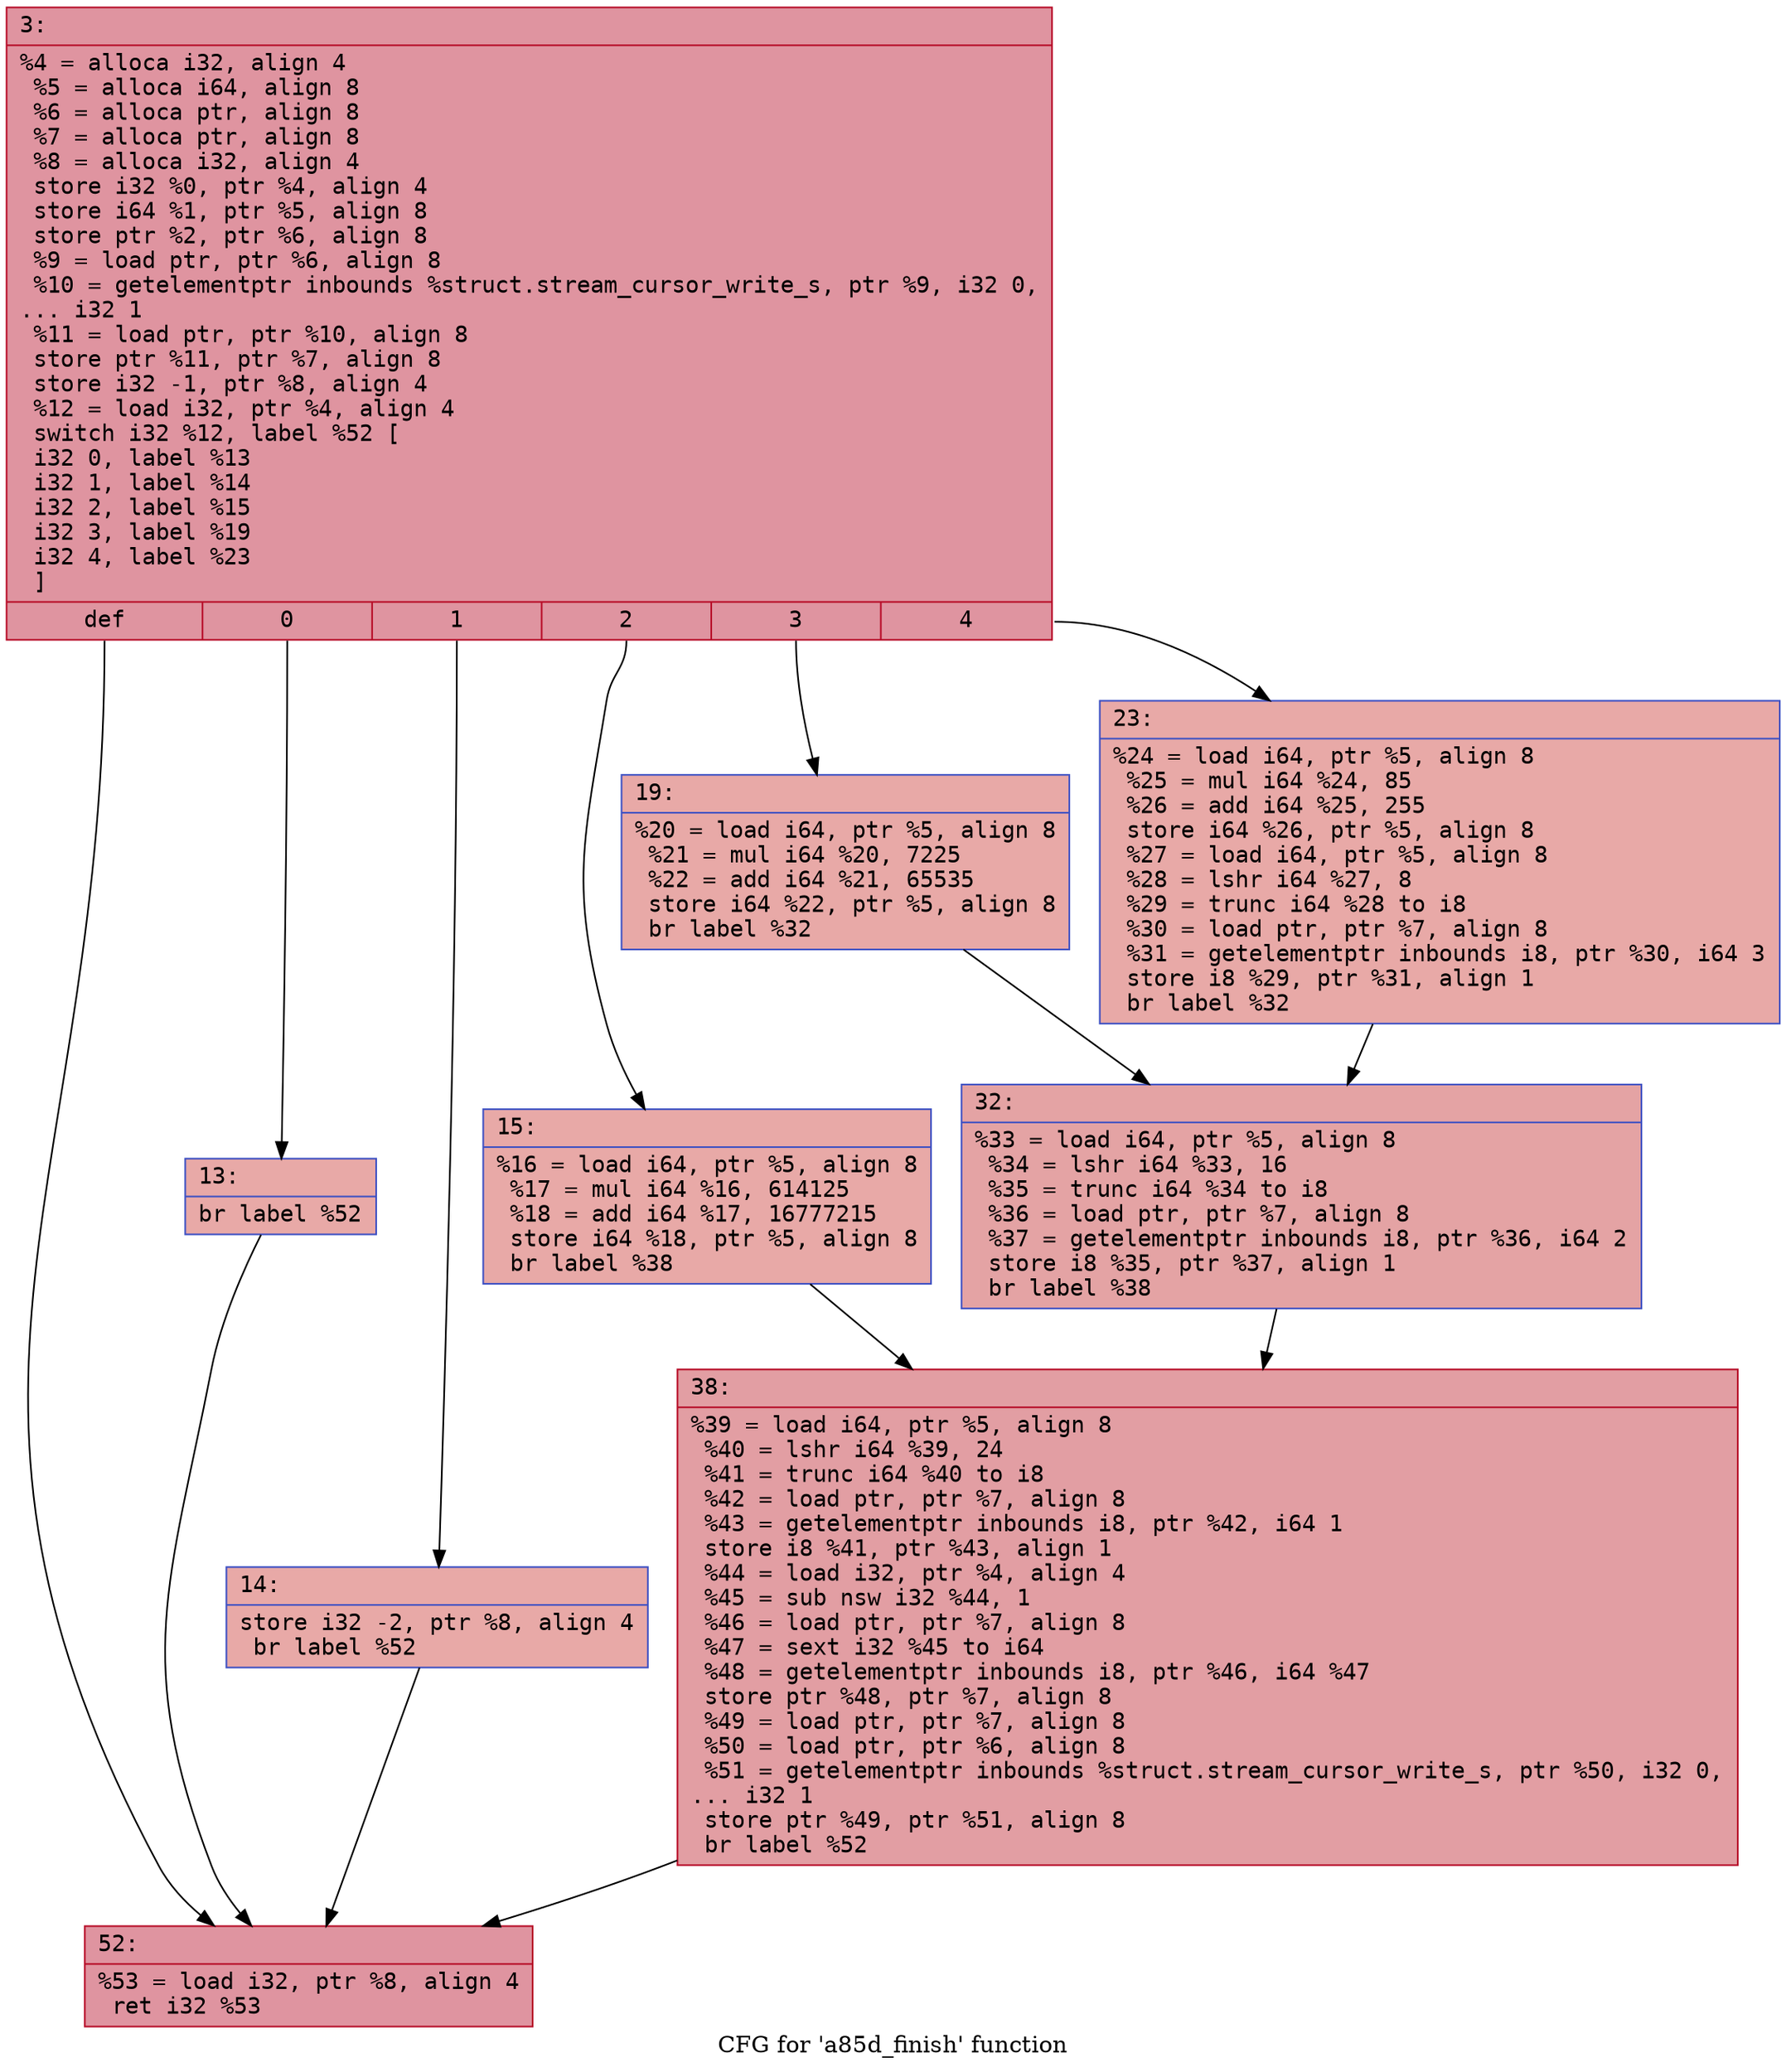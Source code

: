 digraph "CFG for 'a85d_finish' function" {
	label="CFG for 'a85d_finish' function";

	Node0x600003377700 [shape=record,color="#b70d28ff", style=filled, fillcolor="#b70d2870" fontname="Courier",label="{3:\l|  %4 = alloca i32, align 4\l  %5 = alloca i64, align 8\l  %6 = alloca ptr, align 8\l  %7 = alloca ptr, align 8\l  %8 = alloca i32, align 4\l  store i32 %0, ptr %4, align 4\l  store i64 %1, ptr %5, align 8\l  store ptr %2, ptr %6, align 8\l  %9 = load ptr, ptr %6, align 8\l  %10 = getelementptr inbounds %struct.stream_cursor_write_s, ptr %9, i32 0,\l... i32 1\l  %11 = load ptr, ptr %10, align 8\l  store ptr %11, ptr %7, align 8\l  store i32 -1, ptr %8, align 4\l  %12 = load i32, ptr %4, align 4\l  switch i32 %12, label %52 [\l    i32 0, label %13\l    i32 1, label %14\l    i32 2, label %15\l    i32 3, label %19\l    i32 4, label %23\l  ]\l|{<s0>def|<s1>0|<s2>1|<s3>2|<s4>3|<s5>4}}"];
	Node0x600003377700:s0 -> Node0x600003377980[tooltip="3 -> 52\nProbability 16.67%" ];
	Node0x600003377700:s1 -> Node0x600003377750[tooltip="3 -> 13\nProbability 16.67%" ];
	Node0x600003377700:s2 -> Node0x6000033777a0[tooltip="3 -> 14\nProbability 16.67%" ];
	Node0x600003377700:s3 -> Node0x6000033777f0[tooltip="3 -> 15\nProbability 16.67%" ];
	Node0x600003377700:s4 -> Node0x600003377840[tooltip="3 -> 19\nProbability 16.67%" ];
	Node0x600003377700:s5 -> Node0x600003377890[tooltip="3 -> 23\nProbability 16.67%" ];
	Node0x600003377750 [shape=record,color="#3d50c3ff", style=filled, fillcolor="#ca3b3770" fontname="Courier",label="{13:\l|  br label %52\l}"];
	Node0x600003377750 -> Node0x600003377980[tooltip="13 -> 52\nProbability 100.00%" ];
	Node0x6000033777a0 [shape=record,color="#3d50c3ff", style=filled, fillcolor="#ca3b3770" fontname="Courier",label="{14:\l|  store i32 -2, ptr %8, align 4\l  br label %52\l}"];
	Node0x6000033777a0 -> Node0x600003377980[tooltip="14 -> 52\nProbability 100.00%" ];
	Node0x6000033777f0 [shape=record,color="#3d50c3ff", style=filled, fillcolor="#ca3b3770" fontname="Courier",label="{15:\l|  %16 = load i64, ptr %5, align 8\l  %17 = mul i64 %16, 614125\l  %18 = add i64 %17, 16777215\l  store i64 %18, ptr %5, align 8\l  br label %38\l}"];
	Node0x6000033777f0 -> Node0x600003377930[tooltip="15 -> 38\nProbability 100.00%" ];
	Node0x600003377840 [shape=record,color="#3d50c3ff", style=filled, fillcolor="#ca3b3770" fontname="Courier",label="{19:\l|  %20 = load i64, ptr %5, align 8\l  %21 = mul i64 %20, 7225\l  %22 = add i64 %21, 65535\l  store i64 %22, ptr %5, align 8\l  br label %32\l}"];
	Node0x600003377840 -> Node0x6000033778e0[tooltip="19 -> 32\nProbability 100.00%" ];
	Node0x600003377890 [shape=record,color="#3d50c3ff", style=filled, fillcolor="#ca3b3770" fontname="Courier",label="{23:\l|  %24 = load i64, ptr %5, align 8\l  %25 = mul i64 %24, 85\l  %26 = add i64 %25, 255\l  store i64 %26, ptr %5, align 8\l  %27 = load i64, ptr %5, align 8\l  %28 = lshr i64 %27, 8\l  %29 = trunc i64 %28 to i8\l  %30 = load ptr, ptr %7, align 8\l  %31 = getelementptr inbounds i8, ptr %30, i64 3\l  store i8 %29, ptr %31, align 1\l  br label %32\l}"];
	Node0x600003377890 -> Node0x6000033778e0[tooltip="23 -> 32\nProbability 100.00%" ];
	Node0x6000033778e0 [shape=record,color="#3d50c3ff", style=filled, fillcolor="#c32e3170" fontname="Courier",label="{32:\l|  %33 = load i64, ptr %5, align 8\l  %34 = lshr i64 %33, 16\l  %35 = trunc i64 %34 to i8\l  %36 = load ptr, ptr %7, align 8\l  %37 = getelementptr inbounds i8, ptr %36, i64 2\l  store i8 %35, ptr %37, align 1\l  br label %38\l}"];
	Node0x6000033778e0 -> Node0x600003377930[tooltip="32 -> 38\nProbability 100.00%" ];
	Node0x600003377930 [shape=record,color="#b70d28ff", style=filled, fillcolor="#be242e70" fontname="Courier",label="{38:\l|  %39 = load i64, ptr %5, align 8\l  %40 = lshr i64 %39, 24\l  %41 = trunc i64 %40 to i8\l  %42 = load ptr, ptr %7, align 8\l  %43 = getelementptr inbounds i8, ptr %42, i64 1\l  store i8 %41, ptr %43, align 1\l  %44 = load i32, ptr %4, align 4\l  %45 = sub nsw i32 %44, 1\l  %46 = load ptr, ptr %7, align 8\l  %47 = sext i32 %45 to i64\l  %48 = getelementptr inbounds i8, ptr %46, i64 %47\l  store ptr %48, ptr %7, align 8\l  %49 = load ptr, ptr %7, align 8\l  %50 = load ptr, ptr %6, align 8\l  %51 = getelementptr inbounds %struct.stream_cursor_write_s, ptr %50, i32 0,\l... i32 1\l  store ptr %49, ptr %51, align 8\l  br label %52\l}"];
	Node0x600003377930 -> Node0x600003377980[tooltip="38 -> 52\nProbability 100.00%" ];
	Node0x600003377980 [shape=record,color="#b70d28ff", style=filled, fillcolor="#b70d2870" fontname="Courier",label="{52:\l|  %53 = load i32, ptr %8, align 4\l  ret i32 %53\l}"];
}
